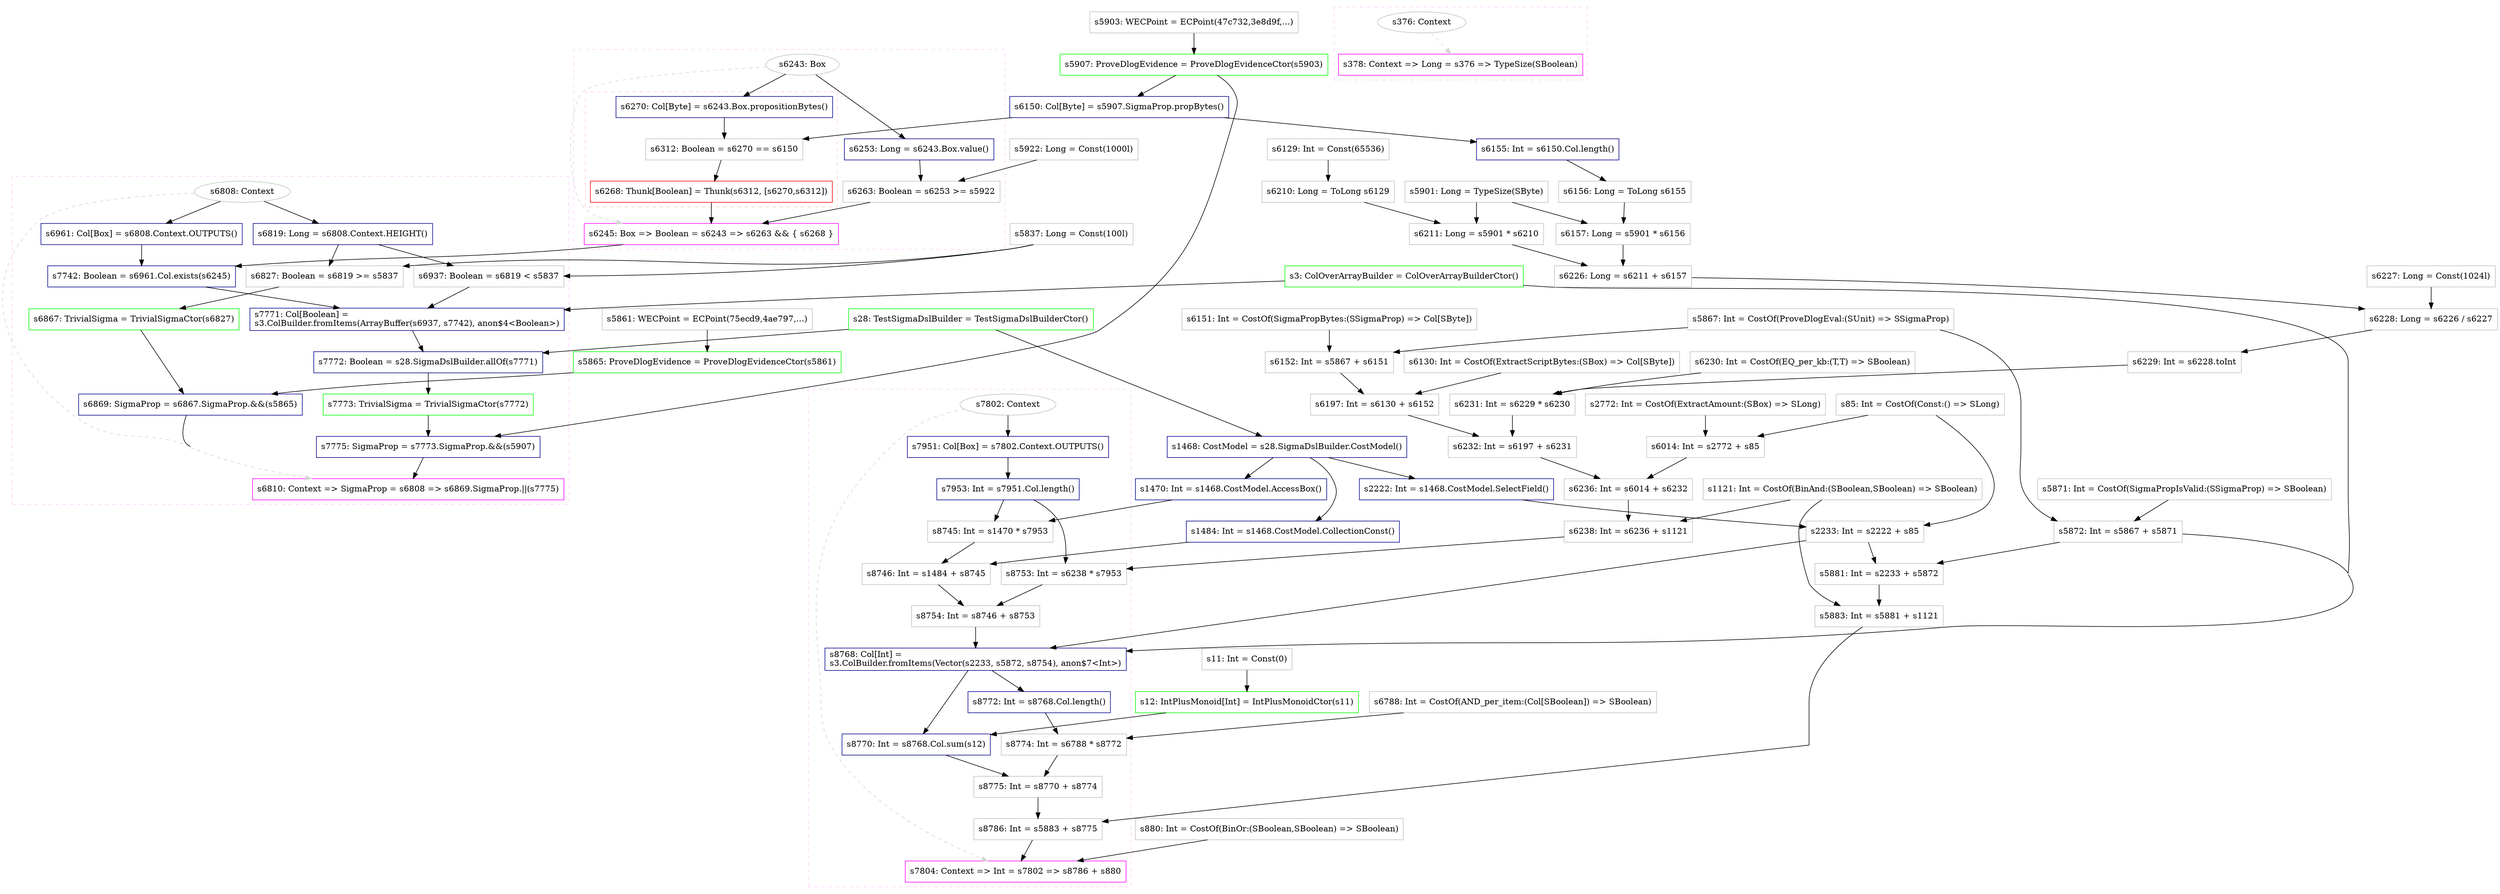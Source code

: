 digraph "CrowdFunding" {
concentrate=true
node [style=filled, fillcolor=orangered]

"s28" [
label="s28: TestSigmaDslBuilder = TestSigmaDslBuilderCtor()"
shape=box, color=green, tooltip="s28:TestSigmaDslBuilder", style=filled, fillcolor=white
]
"s5861" [
label="s5861: WECPoint = ECPoint(75ecd9,4ae797,...)"
shape=box, color=gray, tooltip="s5861:WECPoint", style=filled, fillcolor=white
]
"s5865" [
label="s5865: ProveDlogEvidence = ProveDlogEvidenceCtor(s5861)"
shape=box, color=green, tooltip="s5865:ProveDlogEvidence", style=filled, fillcolor=white
]
"s3" [
label="s3: ColOverArrayBuilder = ColOverArrayBuilderCtor()"
shape=box, color=green, tooltip="s3:ColOverArrayBuilder", style=filled, fillcolor=white
]
"s5922" [
label="s5922: Long = Const(1000l)"
shape=box, color=gray, tooltip="s5922:Long", style=filled, fillcolor=white
]
"s5903" [
label="s5903: WECPoint = ECPoint(47c732,3e8d9f,...)"
shape=box, color=gray, tooltip="s5903:WECPoint", style=filled, fillcolor=white
]
"s5907" [
label="s5907: ProveDlogEvidence = ProveDlogEvidenceCtor(s5903)"
shape=box, color=green, tooltip="s5907:ProveDlogEvidence", style=filled, fillcolor=white
]
"s6150" [
label="s6150: Col[Byte] = s5907.SigmaProp.propBytes()"
shape=box, color=darkblue, tooltip="s6150:Col[Byte]", style=filled, fillcolor=white
]
subgraph cluster_s6245 {
style=dashed; color="#FFCCFF"
"s6243" [
label="s6243: Box"
shape=oval, color=gray, tooltip="s6243:Box", style=filled, fillcolor=white
]
"s6245" [
label="s6245: Box => Boolean = s6243 => s6263 && { s6268 }"
shape=box, color=magenta, tooltip="s6245:Box => Boolean", style=filled, fillcolor=white
]
{rank=source; s6243}
"s6253" [
label="s6253: Long = s6243.Box.value()"
shape=box, color=darkblue, tooltip="s6253:Long", style=filled, fillcolor=white
]
"s6263" [
label="s6263: Boolean = s6253 >= s5922"
shape=box, color=gray, tooltip="s6263:Boolean", style=filled, fillcolor=white
]
subgraph cluster_s6268 {
style=dashed; color="#FFCCCC"
"s6268" [
label="s6268: Thunk[Boolean] = Thunk(s6312, [s6270,s6312])"
shape=box, color=red, tooltip="s6268:Thunk[Boolean]", style=filled, fillcolor=white
]
"s6270" [
label="s6270: Col[Byte] = s6243.Box.propositionBytes()"
shape=box, color=darkblue, tooltip="s6270:Col[Byte]", style=filled, fillcolor=white
]
"s6312" [
label="s6312: Boolean = s6270 == s6150"
shape=box, color=gray, tooltip="s6312:Boolean", style=filled, fillcolor=white
]
{rank=sink; s6268}
}
{rank=sink; s6245}
}
"s5837" [
label="s5837: Long = Const(100l)"
shape=box, color=gray, tooltip="s5837:Long", style=filled, fillcolor=white
]
subgraph cluster_s6810 {
style=dashed; color="#FFCCFF"
"s6808" [
label="s6808: Context"
shape=oval, color=gray, tooltip="s6808:Context", style=filled, fillcolor=white
]
"s6810" [
label="s6810: Context => SigmaProp = s6808 => s6869.SigmaProp.||(s7775)"
shape=box, color=magenta, tooltip="s6810:Context => SigmaProp", style=filled, fillcolor=white
]
{rank=source; s6808}
"s6819" [
label="s6819: Long = s6808.Context.HEIGHT()"
shape=box, color=darkblue, tooltip="s6819:Long", style=filled, fillcolor=white
]
"s6827" [
label="s6827: Boolean = s6819 >= s5837"
shape=box, color=gray, tooltip="s6827:Boolean", style=filled, fillcolor=white
]
"s6867" [
label="s6867: TrivialSigma = TrivialSigmaCtor(s6827)"
shape=box, color=green, tooltip="s6867:TrivialSigma", style=filled, fillcolor=white
]
"s6869" [
label="s6869: SigmaProp = s6867.SigmaProp.&&(s5865)"
shape=box, color=darkblue, tooltip="s6869:SigmaProp", style=filled, fillcolor=white
]
"s6937" [
label="s6937: Boolean = s6819 < s5837"
shape=box, color=gray, tooltip="s6937:Boolean", style=filled, fillcolor=white
]
"s6961" [
label="s6961: Col[Box] = s6808.Context.OUTPUTS()"
shape=box, color=darkblue, tooltip="s6961:Col[Box]", style=filled, fillcolor=white
]
"s7742" [
label="s7742: Boolean = s6961.Col.exists(s6245)"
shape=box, color=darkblue, tooltip="s7742:Boolean", style=filled, fillcolor=white
]
"s7771" [
label="s7771: Col[Boolean] =\ls3.ColBuilder.fromItems(ArrayBuffer(s6937, s7742), anon$4<Boolean>)\l"
shape=box, color=darkblue, tooltip="s7771:Col[Boolean]", style=filled, fillcolor=white
]
"s7772" [
label="s7772: Boolean = s28.SigmaDslBuilder.allOf(s7771)"
shape=box, color=darkblue, tooltip="s7772:Boolean", style=filled, fillcolor=white
]
"s7773" [
label="s7773: TrivialSigma = TrivialSigmaCtor(s7772)"
shape=box, color=green, tooltip="s7773:TrivialSigma", style=filled, fillcolor=white
]
"s7775" [
label="s7775: SigmaProp = s7773.SigmaProp.&&(s5907)"
shape=box, color=darkblue, tooltip="s7775:SigmaProp", style=filled, fillcolor=white
]
{rank=sink; s6810}
}
"s1468" [
label="s1468: CostModel = s28.SigmaDslBuilder.CostModel()"
shape=box, color=darkblue, tooltip="s1468:CostModel", style=filled, fillcolor=white
]
"s2222" [
label="s2222: Int = s1468.CostModel.SelectField()"
shape=box, color=darkblue, tooltip="s2222:Int", style=filled, fillcolor=white
]
"s85" [
label="s85: Int = CostOf(Const:() => SLong)"
shape=box, color=gray, tooltip="s85:Int", style=filled, fillcolor=white
]
"s2233" [
label="s2233: Int = s2222 + s85"
shape=box, color=gray, tooltip="s2233:Int", style=filled, fillcolor=white
]
"s5867" [
label="s5867: Int = CostOf(ProveDlogEval:(SUnit) => SSigmaProp)"
shape=box, color=gray, tooltip="s5867:Int", style=filled, fillcolor=white
]
"s5871" [
label="s5871: Int = CostOf(SigmaPropIsValid:(SSigmaProp) => SBoolean)"
shape=box, color=gray, tooltip="s5871:Int", style=filled, fillcolor=white
]
"s5872" [
label="s5872: Int = s5867 + s5871"
shape=box, color=gray, tooltip="s5872:Int", style=filled, fillcolor=white
]
"s5881" [
label="s5881: Int = s2233 + s5872"
shape=box, color=gray, tooltip="s5881:Int", style=filled, fillcolor=white
]
"s1121" [
label="s1121: Int = CostOf(BinAnd:(SBoolean,SBoolean) => SBoolean)"
shape=box, color=gray, tooltip="s1121:Int", style=filled, fillcolor=white
]
"s5883" [
label="s5883: Int = s5881 + s1121"
shape=box, color=gray, tooltip="s5883:Int", style=filled, fillcolor=white
]
"s1470" [
label="s1470: Int = s1468.CostModel.AccessBox()"
shape=box, color=darkblue, tooltip="s1470:Int", style=filled, fillcolor=white
]
"s6788" [
label="s6788: Int = CostOf(AND_per_item:(Col[SBoolean]) => SBoolean)"
shape=box, color=gray, tooltip="s6788:Int", style=filled, fillcolor=white
]
"s11" [
label="s11: Int = Const(0)"
shape=box, color=gray, tooltip="s11:Int", style=filled, fillcolor=white
]
"s12" [
label="s12: IntPlusMonoid[Int] = IntPlusMonoidCtor(s11)"
shape=box, color=green, tooltip="s12:IntPlusMonoid[Int]", style=filled, fillcolor=white
]
"s880" [
label="s880: Int = CostOf(BinOr:(SBoolean,SBoolean) => SBoolean)"
shape=box, color=gray, tooltip="s880:Int", style=filled, fillcolor=white
]
"s2772" [
label="s2772: Int = CostOf(ExtractAmount:(SBox) => SLong)"
shape=box, color=gray, tooltip="s2772:Int", style=filled, fillcolor=white
]
"s6014" [
label="s6014: Int = s2772 + s85"
shape=box, color=gray, tooltip="s6014:Int", style=filled, fillcolor=white
]
"s6130" [
label="s6130: Int = CostOf(ExtractScriptBytes:(SBox) => Col[SByte])"
shape=box, color=gray, tooltip="s6130:Int", style=filled, fillcolor=white
]
"s6151" [
label="s6151: Int = CostOf(SigmaPropBytes:(SSigmaProp) => Col[SByte])"
shape=box, color=gray, tooltip="s6151:Int", style=filled, fillcolor=white
]
"s6152" [
label="s6152: Int = s5867 + s6151"
shape=box, color=gray, tooltip="s6152:Int", style=filled, fillcolor=white
]
"s6197" [
label="s6197: Int = s6130 + s6152"
shape=box, color=gray, tooltip="s6197:Int", style=filled, fillcolor=white
]
"s5901" [
label="s5901: Long = TypeSize(SByte)"
shape=box, color=gray, tooltip="s5901:Long", style=filled, fillcolor=white
]
"s6129" [
label="s6129: Int = Const(65536)"
shape=box, color=gray, tooltip="s6129:Int", style=filled, fillcolor=white
]
"s6210" [
label="s6210: Long = ToLong s6129"
shape=box, color=gray, tooltip="s6210:Long", style=filled, fillcolor=white
]
"s6211" [
label="s6211: Long = s5901 * s6210"
shape=box, color=gray, tooltip="s6211:Long", style=filled, fillcolor=white
]
"s6155" [
label="s6155: Int = s6150.Col.length()"
shape=box, color=darkblue, tooltip="s6155:Int", style=filled, fillcolor=white
]
"s6156" [
label="s6156: Long = ToLong s6155"
shape=box, color=gray, tooltip="s6156:Long", style=filled, fillcolor=white
]
"s6157" [
label="s6157: Long = s5901 * s6156"
shape=box, color=gray, tooltip="s6157:Long", style=filled, fillcolor=white
]
"s6226" [
label="s6226: Long = s6211 + s6157"
shape=box, color=gray, tooltip="s6226:Long", style=filled, fillcolor=white
]
"s6227" [
label="s6227: Long = Const(1024l)"
shape=box, color=gray, tooltip="s6227:Long", style=filled, fillcolor=white
]
"s6228" [
label="s6228: Long = s6226 / s6227"
shape=box, color=gray, tooltip="s6228:Long", style=filled, fillcolor=white
]
"s6229" [
label="s6229: Int = s6228.toInt"
shape=box, color=gray, tooltip="s6229:Int", style=filled, fillcolor=white
]
"s6230" [
label="s6230: Int = CostOf(EQ_per_kb:(T,T) => SBoolean)"
shape=box, color=gray, tooltip="s6230:Int", style=filled, fillcolor=white
]
"s6231" [
label="s6231: Int = s6229 * s6230"
shape=box, color=gray, tooltip="s6231:Int", style=filled, fillcolor=white
]
"s6232" [
label="s6232: Int = s6197 + s6231"
shape=box, color=gray, tooltip="s6232:Int", style=filled, fillcolor=white
]
"s6236" [
label="s6236: Int = s6014 + s6232"
shape=box, color=gray, tooltip="s6236:Int", style=filled, fillcolor=white
]
"s6238" [
label="s6238: Int = s6236 + s1121"
shape=box, color=gray, tooltip="s6238:Int", style=filled, fillcolor=white
]
"s1484" [
label="s1484: Int = s1468.CostModel.CollectionConst()"
shape=box, color=darkblue, tooltip="s1484:Int", style=filled, fillcolor=white
]
subgraph cluster_s7804 {
style=dashed; color="#FFCCFF"
"s7802" [
label="s7802: Context"
shape=oval, color=gray, tooltip="s7802:Context", style=filled, fillcolor=white
]
"s7804" [
label="s7804: Context => Int = s7802 => s8786 + s880"
shape=box, color=magenta, tooltip="s7804:Context => Int", style=filled, fillcolor=white
]
{rank=source; s7802}
"s7951" [
label="s7951: Col[Box] = s7802.Context.OUTPUTS()"
shape=box, color=darkblue, tooltip="s7951:Col[Box]", style=filled, fillcolor=white
]
"s7953" [
label="s7953: Int = s7951.Col.length()"
shape=box, color=darkblue, tooltip="s7953:Int", style=filled, fillcolor=white
]
"s8745" [
label="s8745: Int = s1470 * s7953"
shape=box, color=gray, tooltip="s8745:Int", style=filled, fillcolor=white
]
"s8746" [
label="s8746: Int = s1484 + s8745"
shape=box, color=gray, tooltip="s8746:Int", style=filled, fillcolor=white
]
"s8753" [
label="s8753: Int = s6238 * s7953"
shape=box, color=gray, tooltip="s8753:Int", style=filled, fillcolor=white
]
"s8754" [
label="s8754: Int = s8746 + s8753"
shape=box, color=gray, tooltip="s8754:Int", style=filled, fillcolor=white
]
"s8768" [
label="s8768: Col[Int] =\ls3.ColBuilder.fromItems(Vector(s2233, s5872, s8754), anon$7<Int>)\l"
shape=box, color=darkblue, tooltip="s8768:Col[Int]", style=filled, fillcolor=white
]
"s8770" [
label="s8770: Int = s8768.Col.sum(s12)"
shape=box, color=darkblue, tooltip="s8770:Int", style=filled, fillcolor=white
]
"s8772" [
label="s8772: Int = s8768.Col.length()"
shape=box, color=darkblue, tooltip="s8772:Int", style=filled, fillcolor=white
]
"s8774" [
label="s8774: Int = s6788 * s8772"
shape=box, color=gray, tooltip="s8774:Int", style=filled, fillcolor=white
]
"s8775" [
label="s8775: Int = s8770 + s8774"
shape=box, color=gray, tooltip="s8775:Int", style=filled, fillcolor=white
]
"s8786" [
label="s8786: Int = s5883 + s8775"
shape=box, color=gray, tooltip="s8786:Int", style=filled, fillcolor=white
]
{rank=sink; s7804}
}
subgraph cluster_s378 {
style=dashed; color="#FFCCFF"
"s376" [
label="s376: Context"
shape=oval, color=gray, tooltip="s376:Context", style=filled, fillcolor=white
]
"s378" [
label="s378: Context => Long = s376 => TypeSize(SBoolean)"
shape=box, color=magenta, tooltip="s378:Context => Long", style=filled, fillcolor=white
]
{rank=source; s376}
{rank=sink; s378}
}
"s6229" -> "s6231" [style=solid]
"s6230" -> "s6231" [style=solid]
"s6808" -> "s6819" [style=solid]
"s6253" -> "s6263" [style=solid]
"s5922" -> "s6263" [style=solid]
"s2772" -> "s6014" [style=solid]
"s85" -> "s6014" [style=solid]
"s6014" -> "s6236" [style=solid]
"s6232" -> "s6236" [style=solid]
"s6312" -> "s6268" [style=solid]
"s5881" -> "s5883" [style=solid]
"s1121" -> "s5883" [style=solid]
"s3" -> "s7771" [style=solid]
"s6937" -> "s7771" [style=solid]
"s7742" -> "s7771" [style=solid]
"s6238" -> "s8753" [style=solid]
"s7953" -> "s8753" [style=solid]
"s8768" -> "s8770" [style=solid]
"s12" -> "s8770" [style=solid]
"s6243" -> "s6253" [style=solid]
"s1468" -> "s2222" [style=solid]
"s7773" -> "s7775" [style=solid]
"s5907" -> "s7775" [style=solid]
"s5901" -> "s6157" [style=solid]
"s6156" -> "s6157" [style=solid]
"s6788" -> "s8774" [style=solid]
"s8772" -> "s8774" [style=solid]
"s6155" -> "s6156" [style=solid]
"s6129" -> "s6210" [style=solid]
"s1468" -> "s1470" [style=solid]
"s6197" -> "s6232" [style=solid]
"s6231" -> "s6232" [style=solid]
"s1484" -> "s8746" [style=solid]
"s8745" -> "s8746" [style=solid]
"s3" -> "s8768" [style=solid]
"s2233" -> "s8768" [style=solid]
"s5872" -> "s8768" [style=solid]
"s8754" -> "s8768" [style=solid]
"s5861" -> "s5865" [style=solid]
"s6819" -> "s6827" [style=solid]
"s5837" -> "s6827" [style=solid]
"s5901" -> "s6211" [style=solid]
"s6210" -> "s6211" [style=solid]
"s8770" -> "s8775" [style=solid]
"s8774" -> "s8775" [style=solid]
"s5867" -> "s6152" [style=solid]
"s6151" -> "s6152" [style=solid]
"s6867" -> "s6869" [style=solid]
"s5865" -> "s6869" [style=solid]
"s5867" -> "s5872" [style=solid]
"s5871" -> "s5872" [style=solid]
"s6961" -> "s7742" [style=solid]
"s6245" -> "s7742" [style=solid]
"s7951" -> "s7953" [style=solid]
"s6226" -> "s6228" [style=solid]
"s6227" -> "s6228" [style=solid]
"s6270" -> "s6312" [style=solid]
"s6150" -> "s6312" [style=solid]
"s6228" -> "s6229" [style=solid]
"s11" -> "s12" [style=solid]
"s6819" -> "s6937" [style=solid]
"s5837" -> "s6937" [style=solid]
"s1470" -> "s8745" [style=solid]
"s7953" -> "s8745" [style=solid]
"s7802" -> "s7951" [style=solid]
"s6130" -> "s6197" [style=solid]
"s6152" -> "s6197" [style=solid]
"s6243" -> "s6270" [style=solid]
"s2233" -> "s5881" [style=solid]
"s5872" -> "s5881" [style=solid]
"s7772" -> "s7773" [style=solid]
"s8768" -> "s8772" [style=solid]
"s6236" -> "s6238" [style=solid]
"s1121" -> "s6238" [style=solid]
"s1468" -> "s1484" [style=solid]
"s6243" -> "s6245" [style=dashed, color=lightgray, weight=0]
"s6263" -> "s6245" [style=solid]
"s6268" -> "s6245" [style=solid]
"s5903" -> "s5907" [style=solid]
"s6827" -> "s6867" [style=solid]
"s376" -> "s378" [style=dashed, color=lightgray, weight=0]
"s7802" -> "s7804" [style=dashed, color=lightgray, weight=0]
"s8786" -> "s7804" [style=solid]
"s880" -> "s7804" [style=solid]
"s8746" -> "s8754" [style=solid]
"s8753" -> "s8754" [style=solid]
"s2222" -> "s2233" [style=solid]
"s85" -> "s2233" [style=solid]
"s5907" -> "s6150" [style=solid]
"s6211" -> "s6226" [style=solid]
"s6157" -> "s6226" [style=solid]
"s28" -> "s7772" [style=solid]
"s7771" -> "s7772" [style=solid]
"s6150" -> "s6155" [style=solid]
"s5883" -> "s8786" [style=solid]
"s8775" -> "s8786" [style=solid]
"s6808" -> "s6961" [style=solid]
"s6808" -> "s6810" [style=dashed, color=lightgray, weight=0]
"s6869" -> "s6810" [style=solid]
"s7775" -> "s6810" [style=solid]
"s28" -> "s1468" [style=solid]
}

